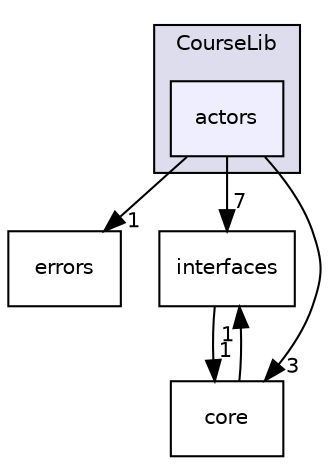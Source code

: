 digraph "Course/CourseLib/actors" {
  compound=true
  node [ fontsize="10", fontname="Helvetica"];
  edge [ labelfontsize="10", labelfontname="Helvetica"];
  subgraph clusterdir_073dd5d248e348c36f44047f329142b1 {
    graph [ bgcolor="#ddddee", pencolor="black", label="CourseLib" fontname="Helvetica", fontsize="10", URL="dir_073dd5d248e348c36f44047f329142b1.html"]
  dir_5a677f39e1b1e98afbb3471e974187bf [shape=box, label="actors", style="filled", fillcolor="#eeeeff", pencolor="black", URL="dir_5a677f39e1b1e98afbb3471e974187bf.html"];
  }
  dir_eaf88a8a66681dd22d120b76a51387e2 [shape=box label="errors" URL="dir_eaf88a8a66681dd22d120b76a51387e2.html"];
  dir_31ecbf5764a97f048ee4b40f23fa60f9 [shape=box label="interfaces" URL="dir_31ecbf5764a97f048ee4b40f23fa60f9.html"];
  dir_f0c2f1e2669e4839cf697743412b9102 [shape=box label="core" URL="dir_f0c2f1e2669e4839cf697743412b9102.html"];
  dir_31ecbf5764a97f048ee4b40f23fa60f9->dir_f0c2f1e2669e4839cf697743412b9102 [headlabel="1", labeldistance=1.5 headhref="dir_000006_000003.html"];
  dir_5a677f39e1b1e98afbb3471e974187bf->dir_eaf88a8a66681dd22d120b76a51387e2 [headlabel="1", labeldistance=1.5 headhref="dir_000002_000004.html"];
  dir_5a677f39e1b1e98afbb3471e974187bf->dir_31ecbf5764a97f048ee4b40f23fa60f9 [headlabel="7", labeldistance=1.5 headhref="dir_000002_000006.html"];
  dir_5a677f39e1b1e98afbb3471e974187bf->dir_f0c2f1e2669e4839cf697743412b9102 [headlabel="3", labeldistance=1.5 headhref="dir_000002_000003.html"];
  dir_f0c2f1e2669e4839cf697743412b9102->dir_31ecbf5764a97f048ee4b40f23fa60f9 [headlabel="1", labeldistance=1.5 headhref="dir_000003_000006.html"];
}
